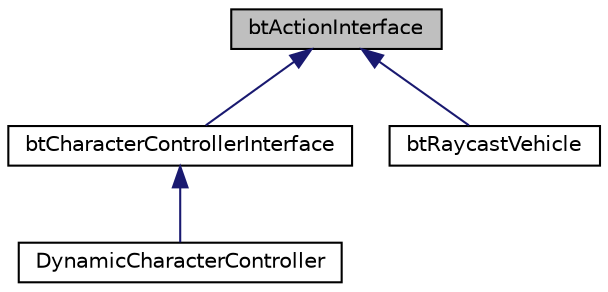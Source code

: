 digraph "btActionInterface"
{
  edge [fontname="Helvetica",fontsize="10",labelfontname="Helvetica",labelfontsize="10"];
  node [fontname="Helvetica",fontsize="10",shape=record];
  Node1 [label="btActionInterface",height=0.2,width=0.4,color="black", fillcolor="grey75", style="filled", fontcolor="black"];
  Node1 -> Node2 [dir="back",color="midnightblue",fontsize="10",style="solid",fontname="Helvetica"];
  Node2 [label="btCharacterControllerInterface",height=0.2,width=0.4,color="black", fillcolor="white", style="filled",URL="$classbt_character_controller_interface.html"];
  Node2 -> Node3 [dir="back",color="midnightblue",fontsize="10",style="solid",fontname="Helvetica"];
  Node3 [label="DynamicCharacterController",height=0.2,width=0.4,color="black", fillcolor="white", style="filled",URL="$class_dynamic_character_controller.html",tooltip="DynamicCharacterController is obsolete/unsupported at the moment. "];
  Node1 -> Node4 [dir="back",color="midnightblue",fontsize="10",style="solid",fontname="Helvetica"];
  Node4 [label="btRaycastVehicle",height=0.2,width=0.4,color="black", fillcolor="white", style="filled",URL="$classbt_raycast_vehicle.html",tooltip="rayCast vehicle, very special constraint that turn a rigidbody into a vehicle. "];
}
